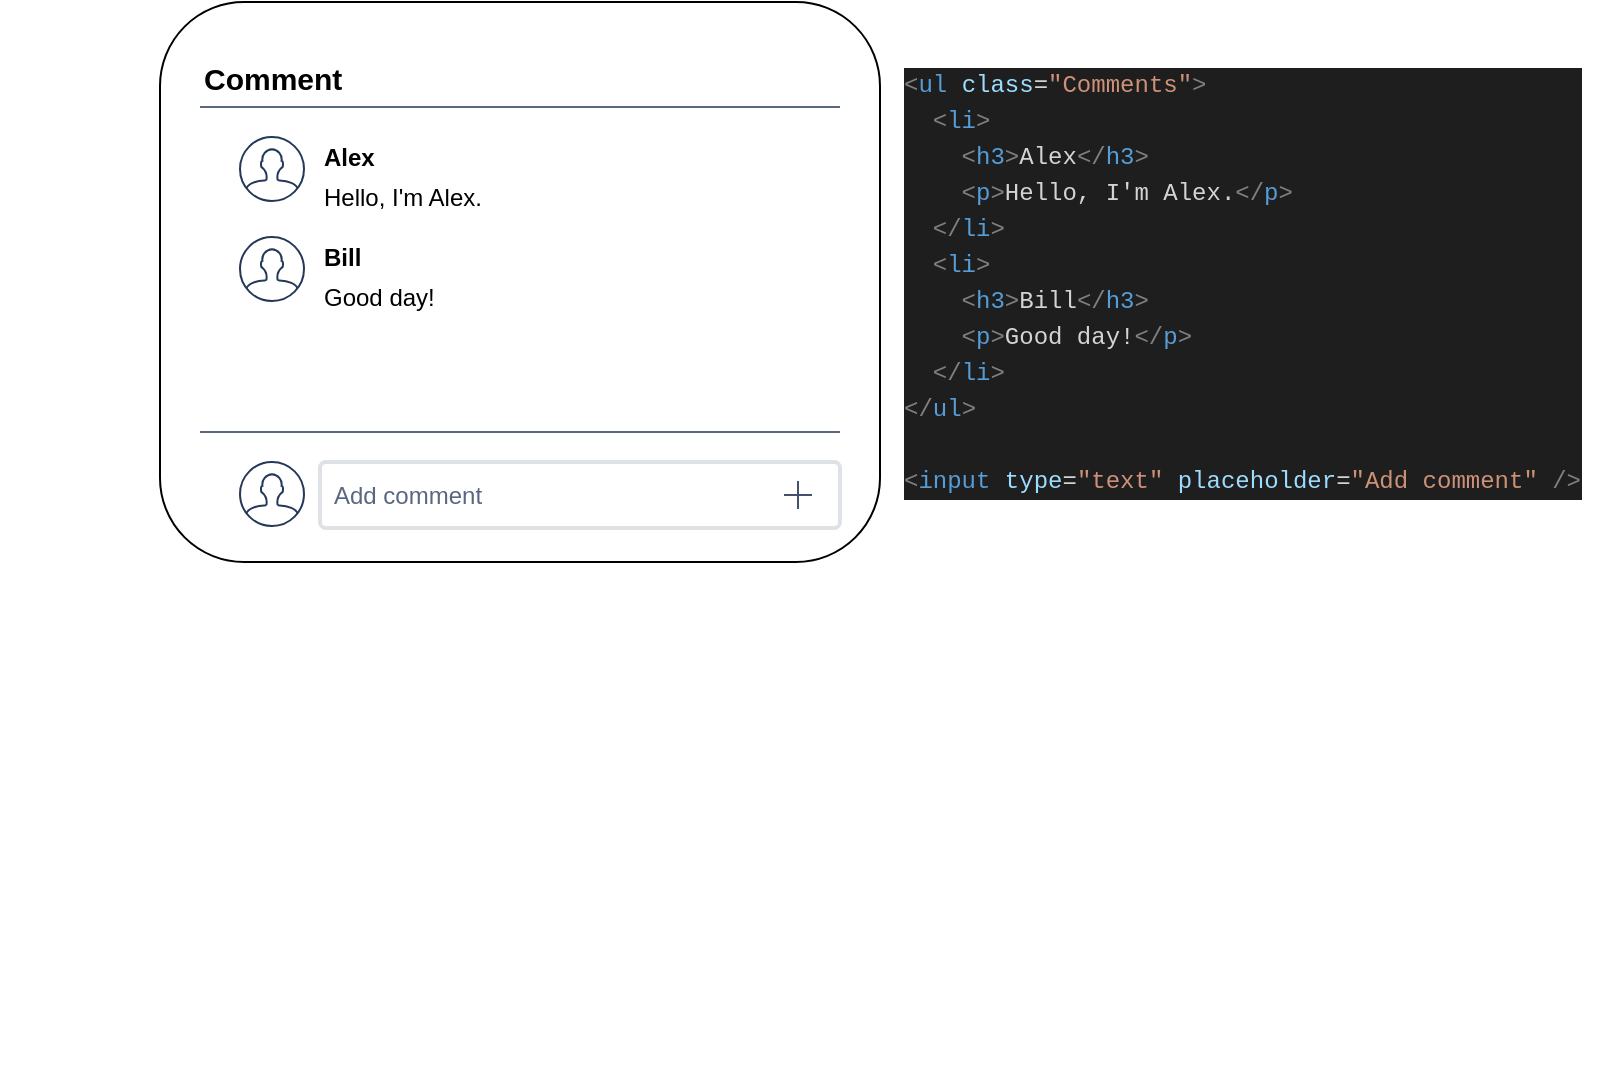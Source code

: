 <mxfile version="14.6.12" type="github">
  <diagram id="0KDnX90qYyFy4eXE8r0O" name="Page-1">
    <mxGraphModel dx="1417" dy="934" grid="1" gridSize="10" guides="1" tooltips="1" connect="1" arrows="1" fold="1" page="1" pageScale="1" pageWidth="1169" pageHeight="827" math="0" shadow="0">
      <root>
        <mxCell id="0" />
        <mxCell id="1" parent="0" />
        <mxCell id="2TuWQ2MRCflO3B66ABBu-1" value="" style="shape=image;html=1;verticalAlign=top;verticalLabelPosition=bottom;labelBackgroundColor=#ffffff;imageAspect=0;aspect=fixed;image=https://cdn0.iconfinder.com/data/icons/kameleon-free-pack/110/Hacker-128.png" vertex="1" parent="1">
          <mxGeometry x="40" y="500" width="128" height="128" as="geometry" />
        </mxCell>
        <mxCell id="2TuWQ2MRCflO3B66ABBu-42" value="" style="group" vertex="1" connectable="0" parent="1">
          <mxGeometry x="120" y="90" width="360" height="280" as="geometry" />
        </mxCell>
        <mxCell id="2TuWQ2MRCflO3B66ABBu-41" value="" style="rounded=1;whiteSpace=wrap;html=1;fontSize=14;align=left;" vertex="1" parent="2TuWQ2MRCflO3B66ABBu-42">
          <mxGeometry width="360" height="280" as="geometry" />
        </mxCell>
        <mxCell id="2TuWQ2MRCflO3B66ABBu-18" value="Comment" style="html=1;fillColor=none;strokeColor=none;fontSize=15;align=left;fontColor=#000000;whiteSpace=wrap;fontStyle=1" vertex="1" parent="2TuWQ2MRCflO3B66ABBu-42">
          <mxGeometry x="20" y="27.5" width="90" height="20" as="geometry" />
        </mxCell>
        <mxCell id="2TuWQ2MRCflO3B66ABBu-19" value="" style="shape=line;strokeColor=#596780;html=1;fontSize=14;align=left;" vertex="1" parent="2TuWQ2MRCflO3B66ABBu-42">
          <mxGeometry x="20" y="47.5" width="320" height="10" as="geometry" />
        </mxCell>
        <mxCell id="2TuWQ2MRCflO3B66ABBu-20" value="" style="shape=mxgraph.ios7.icons.user;fillColor=#ffffff;strokeColor=#253858;fontSize=14;align=left;" vertex="1" parent="2TuWQ2MRCflO3B66ABBu-42">
          <mxGeometry x="40" y="67.5" width="32" height="32" as="geometry" />
        </mxCell>
        <mxCell id="2TuWQ2MRCflO3B66ABBu-21" value="Alex" style="html=1;fillColor=none;strokeColor=none;fontSize=12;align=left;fontColor=#000000;whiteSpace=wrap;fontStyle=1" vertex="1" parent="2TuWQ2MRCflO3B66ABBu-42">
          <mxGeometry x="80" y="67.5" width="90" height="20" as="geometry" />
        </mxCell>
        <mxCell id="2TuWQ2MRCflO3B66ABBu-23" value="Hello, I&#39;m Alex." style="html=1;fillColor=none;strokeColor=none;fontSize=12;align=left;fontColor=#000000;whiteSpace=wrap" vertex="1" parent="2TuWQ2MRCflO3B66ABBu-42">
          <mxGeometry x="80" y="87.5" width="240" height="20" as="geometry" />
        </mxCell>
        <mxCell id="2TuWQ2MRCflO3B66ABBu-26" value="" style="shape=mxgraph.ios7.icons.user;fillColor=#ffffff;strokeColor=#253858;fontSize=14;align=left;" vertex="1" parent="2TuWQ2MRCflO3B66ABBu-42">
          <mxGeometry x="40" y="230" width="32" height="32" as="geometry" />
        </mxCell>
        <mxCell id="2TuWQ2MRCflO3B66ABBu-27" value="Add comment" style="rounded=1;arcSize=9;fillColor=#ffffff;align=left;spacingLeft=5;strokeColor=#DEE1E6;html=1;strokeWidth=2;fontColor=#596780;fontSize=12" vertex="1" parent="2TuWQ2MRCflO3B66ABBu-42">
          <mxGeometry x="80" y="230" width="260" height="33" as="geometry" />
        </mxCell>
        <mxCell id="2TuWQ2MRCflO3B66ABBu-28" value="" style="html=1;shadow=0;dashed=0;shape=mxgraph.basic.cross2;dx=0;strokeColor=#42526E;fillColor=#42526E" vertex="1" parent="2TuWQ2MRCflO3B66ABBu-27">
          <mxGeometry x="1" y="0.5" width="14" height="14" relative="1" as="geometry">
            <mxPoint x="-28" y="-7" as="offset" />
          </mxGeometry>
        </mxCell>
        <mxCell id="2TuWQ2MRCflO3B66ABBu-36" value="" style="shape=mxgraph.ios7.icons.user;fillColor=#ffffff;strokeColor=#253858;fontSize=14;align=left;" vertex="1" parent="2TuWQ2MRCflO3B66ABBu-42">
          <mxGeometry x="40" y="117.5" width="32" height="32" as="geometry" />
        </mxCell>
        <mxCell id="2TuWQ2MRCflO3B66ABBu-37" value="Bill" style="html=1;fillColor=none;strokeColor=none;fontSize=12;align=left;fontColor=#000000;whiteSpace=wrap;fontStyle=1" vertex="1" parent="2TuWQ2MRCflO3B66ABBu-42">
          <mxGeometry x="80" y="117.5" width="90" height="20" as="geometry" />
        </mxCell>
        <mxCell id="2TuWQ2MRCflO3B66ABBu-38" value="Good day!" style="html=1;fillColor=none;strokeColor=none;fontSize=12;align=left;fontColor=#000000;whiteSpace=wrap" vertex="1" parent="2TuWQ2MRCflO3B66ABBu-42">
          <mxGeometry x="80" y="137.5" width="240" height="20" as="geometry" />
        </mxCell>
        <mxCell id="2TuWQ2MRCflO3B66ABBu-39" value="" style="shape=line;strokeColor=#596780;html=1;fontSize=14;align=left;" vertex="1" parent="2TuWQ2MRCflO3B66ABBu-42">
          <mxGeometry x="20" y="210" width="320" height="10" as="geometry" />
        </mxCell>
        <mxCell id="2TuWQ2MRCflO3B66ABBu-43" value="&lt;div style=&quot;color: rgb(212 , 212 , 212) ; background-color: rgb(30 , 30 , 30) ; font-family: &amp;#34;menlo&amp;#34; , &amp;#34;monaco&amp;#34; , &amp;#34;courier new&amp;#34; , monospace ; font-size: 12px ; line-height: 18px&quot;&gt;&lt;div&gt;&lt;span style=&quot;color: #808080&quot;&gt;&amp;lt;&lt;/span&gt;&lt;span style=&quot;color: #569cd6&quot;&gt;ul&lt;/span&gt; &lt;span style=&quot;color: #9cdcfe&quot;&gt;class&lt;/span&gt;=&lt;span style=&quot;color: #ce9178&quot;&gt;&quot;Comments&quot;&lt;/span&gt;&lt;span style=&quot;color: #808080&quot;&gt;&amp;gt;&lt;/span&gt;&lt;/div&gt;&lt;div&gt;  &lt;span style=&quot;color: #808080&quot;&gt;&amp;nbsp; &amp;lt;&lt;/span&gt;&lt;span style=&quot;color: #569cd6&quot;&gt;li&lt;/span&gt;&lt;span style=&quot;color: #808080&quot;&gt;&amp;gt;&lt;/span&gt;&lt;/div&gt;&lt;div&gt;    &lt;span style=&quot;color: #808080&quot;&gt;&amp;nbsp; &amp;nbsp; &amp;lt;&lt;/span&gt;&lt;span style=&quot;color: #569cd6&quot;&gt;h3&lt;/span&gt;&lt;span style=&quot;color: #808080&quot;&gt;&amp;gt;&lt;/span&gt;Alex&lt;span style=&quot;color: #808080&quot;&gt;&amp;lt;/&lt;/span&gt;&lt;span style=&quot;color: #569cd6&quot;&gt;h3&lt;/span&gt;&lt;span style=&quot;color: #808080&quot;&gt;&amp;gt;&lt;/span&gt;&lt;/div&gt;&lt;div&gt;    &lt;span style=&quot;color: #808080&quot;&gt;&amp;nbsp; &amp;nbsp; &amp;lt;&lt;/span&gt;&lt;span style=&quot;color: #569cd6&quot;&gt;p&lt;/span&gt;&lt;span style=&quot;color: #808080&quot;&gt;&amp;gt;&lt;/span&gt;Hello, I&#39;m Alex.&lt;span style=&quot;color: #808080&quot;&gt;&amp;lt;/&lt;/span&gt;&lt;span style=&quot;color: #569cd6&quot;&gt;p&lt;/span&gt;&lt;span style=&quot;color: #808080&quot;&gt;&amp;gt;&lt;/span&gt;&lt;/div&gt;&lt;div&gt;  &lt;span style=&quot;color: #808080&quot;&gt;&amp;nbsp; &amp;lt;/&lt;/span&gt;&lt;span style=&quot;color: #569cd6&quot;&gt;li&lt;/span&gt;&lt;span style=&quot;color: #808080&quot;&gt;&amp;gt;&lt;/span&gt;&lt;/div&gt;&lt;div&gt;  &lt;span style=&quot;color: #808080&quot;&gt;&amp;nbsp; &amp;lt;&lt;/span&gt;&lt;span style=&quot;color: #569cd6&quot;&gt;li&lt;/span&gt;&lt;span style=&quot;color: #808080&quot;&gt;&amp;gt;&lt;/span&gt;&lt;/div&gt;&lt;div&gt;    &lt;span style=&quot;color: #808080&quot;&gt;&amp;nbsp; &amp;nbsp; &amp;lt;&lt;/span&gt;&lt;span style=&quot;color: #569cd6&quot;&gt;h3&lt;/span&gt;&lt;span style=&quot;color: #808080&quot;&gt;&amp;gt;&lt;/span&gt;Bill&lt;span style=&quot;color: #808080&quot;&gt;&amp;lt;/&lt;/span&gt;&lt;span style=&quot;color: #569cd6&quot;&gt;h3&lt;/span&gt;&lt;span style=&quot;color: #808080&quot;&gt;&amp;gt;&lt;/span&gt;&lt;/div&gt;&lt;div&gt;    &lt;span style=&quot;color: #808080&quot;&gt;&amp;nbsp; &amp;nbsp; &amp;lt;&lt;/span&gt;&lt;span style=&quot;color: #569cd6&quot;&gt;p&lt;/span&gt;&lt;span style=&quot;color: #808080&quot;&gt;&amp;gt;&lt;/span&gt;Good day!&lt;span style=&quot;color: #808080&quot;&gt;&amp;lt;/&lt;/span&gt;&lt;span style=&quot;color: #569cd6&quot;&gt;p&lt;/span&gt;&lt;span style=&quot;color: #808080&quot;&gt;&amp;gt;&lt;/span&gt;&lt;/div&gt;&lt;div&gt;  &lt;span style=&quot;color: #808080&quot;&gt;&amp;nbsp; &amp;lt;/&lt;/span&gt;&lt;span style=&quot;color: #569cd6&quot;&gt;li&lt;/span&gt;&lt;span style=&quot;color: #808080&quot;&gt;&amp;gt;&lt;/span&gt;&lt;/div&gt;&lt;div&gt;&lt;span style=&quot;color: #808080&quot;&gt;&amp;lt;/&lt;/span&gt;&lt;span style=&quot;color: #569cd6&quot;&gt;ul&lt;/span&gt;&lt;span style=&quot;color: #808080&quot;&gt;&amp;gt;&lt;/span&gt;&lt;/div&gt;&lt;br&gt;&lt;div&gt;&lt;span style=&quot;color: #808080&quot;&gt;&amp;lt;&lt;/span&gt;&lt;span style=&quot;color: #569cd6&quot;&gt;input&lt;/span&gt; &lt;span style=&quot;color: #9cdcfe&quot;&gt;type&lt;/span&gt;=&lt;span style=&quot;color: #ce9178&quot;&gt;&quot;text&quot;&lt;/span&gt; &lt;span style=&quot;color: #9cdcfe&quot;&gt;placeholder&lt;/span&gt;=&lt;span style=&quot;color: #ce9178&quot;&gt;&quot;Add comment&quot;&lt;/span&gt; &lt;span style=&quot;color: #808080&quot;&gt;/&amp;gt;&lt;/span&gt;&lt;/div&gt;&lt;/div&gt;" style="text;html=1;align=left;verticalAlign=middle;resizable=0;points=[];autosize=1;fontSize=14;rounded=0;shadow=0;sketch=0;glass=0;" vertex="1" parent="1">
          <mxGeometry x="490" y="120" width="360" height="220" as="geometry" />
        </mxCell>
      </root>
    </mxGraphModel>
  </diagram>
</mxfile>
